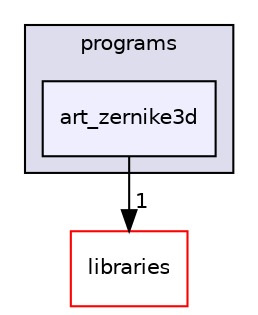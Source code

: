 digraph "xmipp/applications/programs/art_zernike3d" {
  compound=true
  node [ fontsize="10", fontname="Helvetica"];
  edge [ labelfontsize="10", labelfontname="Helvetica"];
  subgraph clusterdir_592b16dc4070b933e5655da2b0d20bbb {
    graph [ bgcolor="#ddddee", pencolor="black", label="programs" fontname="Helvetica", fontsize="10", URL="dir_592b16dc4070b933e5655da2b0d20bbb.html"]
  dir_adc0378fb2f5c2580516218a6b39319d [shape=box, label="art_zernike3d", style="filled", fillcolor="#eeeeff", pencolor="black", URL="dir_adc0378fb2f5c2580516218a6b39319d.html"];
  }
  dir_29dba3f3840f20df3b04d1972e99046b [shape=box label="libraries" fillcolor="white" style="filled" color="red" URL="dir_29dba3f3840f20df3b04d1972e99046b.html"];
  dir_adc0378fb2f5c2580516218a6b39319d->dir_29dba3f3840f20df3b04d1972e99046b [headlabel="1", labeldistance=1.5 headhref="dir_000046_000027.html"];
}
